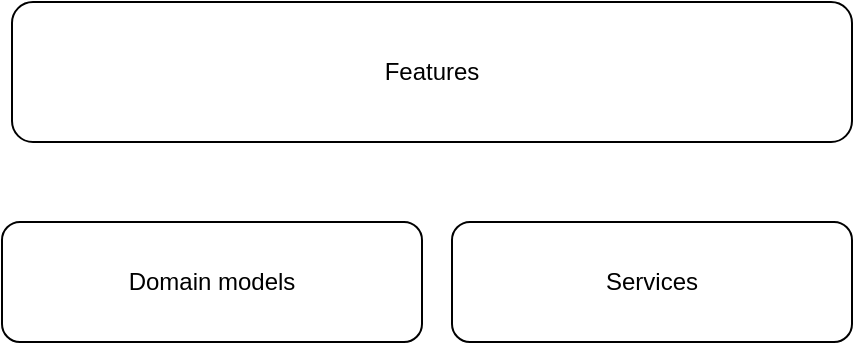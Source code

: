 <mxfile version="13.7.3" type="github">
  <diagram id="wP55beBVHh2zMvugGCH-" name="Page-1">
    <mxGraphModel dx="1038" dy="580" grid="1" gridSize="10" guides="1" tooltips="1" connect="1" arrows="1" fold="1" page="1" pageScale="1" pageWidth="850" pageHeight="1100" math="0" shadow="0">
      <root>
        <mxCell id="0" />
        <mxCell id="1" parent="0" />
        <mxCell id="nkrSN00Ps-3T3aqcYMEP-1" value="Features" style="rounded=1;whiteSpace=wrap;html=1;" vertex="1" parent="1">
          <mxGeometry x="220" y="170" width="420" height="70" as="geometry" />
        </mxCell>
        <mxCell id="nkrSN00Ps-3T3aqcYMEP-2" value="Domain models" style="rounded=1;whiteSpace=wrap;html=1;" vertex="1" parent="1">
          <mxGeometry x="215" y="280" width="210" height="60" as="geometry" />
        </mxCell>
        <mxCell id="nkrSN00Ps-3T3aqcYMEP-3" value="Services" style="rounded=1;whiteSpace=wrap;html=1;" vertex="1" parent="1">
          <mxGeometry x="440" y="280" width="200" height="60" as="geometry" />
        </mxCell>
      </root>
    </mxGraphModel>
  </diagram>
</mxfile>
